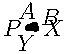 pair A = dir(150);
pair B = dir(70);
pair X = dir(-30);
pair Y = dir(200);
pair P = extension(A, B, X, Y);

filldraw(A--B--X--Y--cycle, opacity(0.2)+mediumgrey, grey);
draw(A--P--Y, dotted);

dot("$A$", A, dir(110));
dot("$B$", B, dir(30));
dot("$X$", X, dir(0));
dot("$Y$", Y, dir(-110));
dot("$P$", P, dir(180));

/*
    Source: Converse of the Power of a Point (2.4)
    Points: A B P X Y
    Item: A B X Y

    Text: $PA\cdot PB=PX\cdot PY$.
*/
